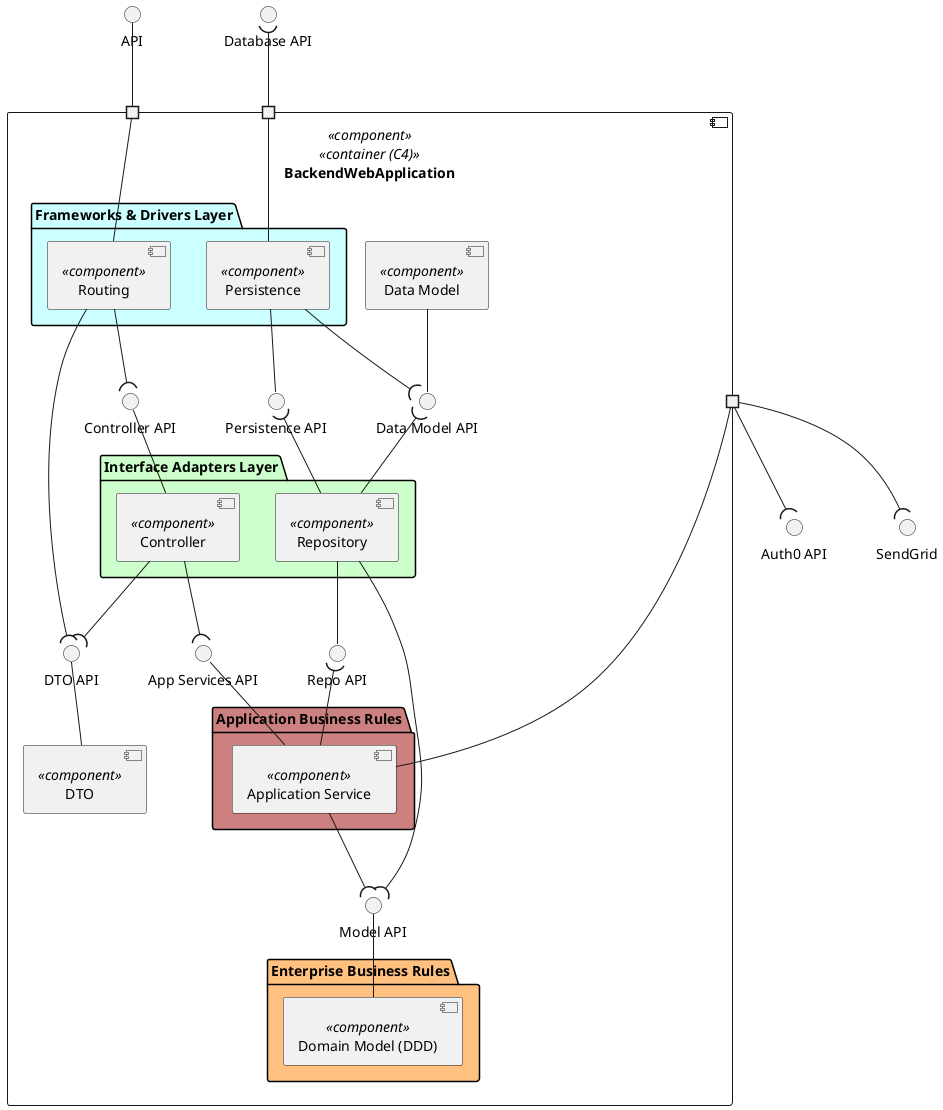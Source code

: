 @startuml implementation_view

top to bottom direction

interface "API" as API
interface "Auth0 API" as Auth0
interface "SendGrid" as SendGrid
interface "Database API" as DB_API

component "BackendWebApplication" as APP <<component>> <<container (C4)>> {
  portin " " as P1
  portin " " as P2
  portout " " as P3

  Interface "Controller API" as CTRL_API
  Interface "Data Model API" as DATA_API

'  Componentes de baixo nível
    folder "Frameworks & Drivers Layer" #CCFFFF {
    component "Persistence" as PERSISTENCE <<component>> {
    }
    component "Routing" as ROUTE <<component>> {
    }
  }

  component "Data Model" as DATA <<component>> {
  }
  component "DTO" as DTO <<component>> {
  }

  Interface "App Services API" AS SRV_API
  Interface "DTO API" AS DTO_API
  Interface "Repo API" AS REPO_API
  Interface "Model API" AS MODEL_API
  Interface "Persistence API" AS PERSISTENCE_API


'Interações externas
  folder "Interface Adapters Layer" #CCFFCC {
    component "Controller" as CTRL <<component>> {
    }
    component "Repository" as REPO <<component>> {
    }
  }

'Componente para organizar a lógica de negócio da aplicação
  folder "Application Business Rules" #CC8080 {
    component "Application Service" as SRV <<component>> {
    }
  }

'Camada + alta que contém o modelo de domínio
  folder "Enterprise Business Rules" #FFC080 {
    component "Domain Model (DDD)" as MODEL <<component>> {
    }
  }
}

API -- P1
P2 --up( DB_API

ROUTE --- P1
PERSISTENCE -- P2
P3 --( Auth0 
P3 --( SendGrid
ROUTE --( DTO_API

ROUTE --( CTRL_API
CTRL -up- CTRL_API
PERSISTENCE -- PERSISTENCE_API
REPO -up-( PERSISTENCE_API 
PERSISTENCE --( DATA_API 
REPO -up-( DATA_API 
DATA -down- DATA_API 

CTRL --( SRV_API
SRV -up- SRV_API
SRV -- P3
CTRL --( DTO_API
DTO -up- DTO_API

REPO -- REPO_API
SRV -up-( REPO_API 

SRV --( MODEL_API 
REPO --( MODEL_API 
MODEL -up- MODEL_API 


@enduml